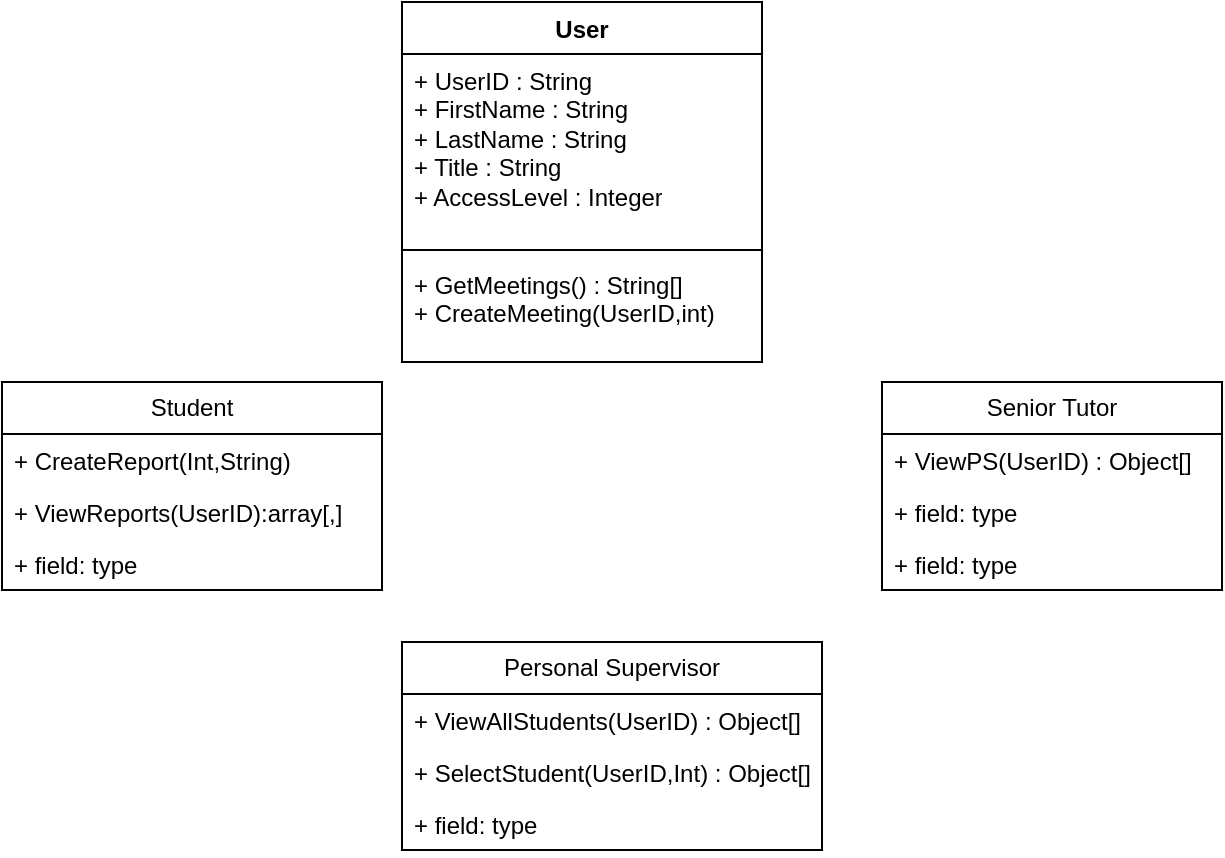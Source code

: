 <mxfile version="22.0.8" type="github">
  <diagram name="Page-1" id="XEcUa3mYLequeUP0_nvA">
    <mxGraphModel dx="1249" dy="573" grid="1" gridSize="10" guides="1" tooltips="1" connect="1" arrows="1" fold="1" page="1" pageScale="1" pageWidth="850" pageHeight="1100" math="0" shadow="0">
      <root>
        <mxCell id="0" />
        <mxCell id="1" parent="0" />
        <mxCell id="K-8bDx0MAvKvzZ05YkxC-1" value="User" style="swimlane;fontStyle=1;align=center;verticalAlign=top;childLayout=stackLayout;horizontal=1;startSize=26;horizontalStack=0;resizeParent=1;resizeParentMax=0;resizeLast=0;collapsible=1;marginBottom=0;whiteSpace=wrap;html=1;" vertex="1" parent="1">
          <mxGeometry x="300" y="20" width="180" height="180" as="geometry" />
        </mxCell>
        <mxCell id="K-8bDx0MAvKvzZ05YkxC-2" value="+ UserID : String&lt;br&gt;+ FirstName : String&lt;br&gt;+ LastName : String&lt;br&gt;+ Title : String&lt;br&gt;+ AccessLevel : Integer" style="text;strokeColor=none;fillColor=none;align=left;verticalAlign=top;spacingLeft=4;spacingRight=4;overflow=hidden;rotatable=0;points=[[0,0.5],[1,0.5]];portConstraint=eastwest;whiteSpace=wrap;html=1;" vertex="1" parent="K-8bDx0MAvKvzZ05YkxC-1">
          <mxGeometry y="26" width="180" height="94" as="geometry" />
        </mxCell>
        <mxCell id="K-8bDx0MAvKvzZ05YkxC-3" value="" style="line;strokeWidth=1;fillColor=none;align=left;verticalAlign=middle;spacingTop=-1;spacingLeft=3;spacingRight=3;rotatable=0;labelPosition=right;points=[];portConstraint=eastwest;strokeColor=inherit;" vertex="1" parent="K-8bDx0MAvKvzZ05YkxC-1">
          <mxGeometry y="120" width="180" height="8" as="geometry" />
        </mxCell>
        <mxCell id="K-8bDx0MAvKvzZ05YkxC-4" value="+ GetMeetings() : String[]&lt;br&gt;+ CreateMeeting(UserID,int)" style="text;strokeColor=none;fillColor=none;align=left;verticalAlign=top;spacingLeft=4;spacingRight=4;overflow=hidden;rotatable=0;points=[[0,0.5],[1,0.5]];portConstraint=eastwest;whiteSpace=wrap;html=1;" vertex="1" parent="K-8bDx0MAvKvzZ05YkxC-1">
          <mxGeometry y="128" width="180" height="52" as="geometry" />
        </mxCell>
        <mxCell id="K-8bDx0MAvKvzZ05YkxC-5" value="Student" style="swimlane;fontStyle=0;childLayout=stackLayout;horizontal=1;startSize=26;fillColor=none;horizontalStack=0;resizeParent=1;resizeParentMax=0;resizeLast=0;collapsible=1;marginBottom=0;whiteSpace=wrap;html=1;" vertex="1" parent="1">
          <mxGeometry x="100" y="210" width="190" height="104" as="geometry" />
        </mxCell>
        <mxCell id="K-8bDx0MAvKvzZ05YkxC-6" value="+ CreateReport(Int,String)" style="text;strokeColor=none;fillColor=none;align=left;verticalAlign=top;spacingLeft=4;spacingRight=4;overflow=hidden;rotatable=0;points=[[0,0.5],[1,0.5]];portConstraint=eastwest;whiteSpace=wrap;html=1;" vertex="1" parent="K-8bDx0MAvKvzZ05YkxC-5">
          <mxGeometry y="26" width="190" height="26" as="geometry" />
        </mxCell>
        <mxCell id="K-8bDx0MAvKvzZ05YkxC-7" value="+ ViewReports(UserID):array[,]" style="text;strokeColor=none;fillColor=none;align=left;verticalAlign=top;spacingLeft=4;spacingRight=4;overflow=hidden;rotatable=0;points=[[0,0.5],[1,0.5]];portConstraint=eastwest;whiteSpace=wrap;html=1;" vertex="1" parent="K-8bDx0MAvKvzZ05YkxC-5">
          <mxGeometry y="52" width="190" height="26" as="geometry" />
        </mxCell>
        <mxCell id="K-8bDx0MAvKvzZ05YkxC-8" value="+ field: type" style="text;strokeColor=none;fillColor=none;align=left;verticalAlign=top;spacingLeft=4;spacingRight=4;overflow=hidden;rotatable=0;points=[[0,0.5],[1,0.5]];portConstraint=eastwest;whiteSpace=wrap;html=1;" vertex="1" parent="K-8bDx0MAvKvzZ05YkxC-5">
          <mxGeometry y="78" width="190" height="26" as="geometry" />
        </mxCell>
        <mxCell id="K-8bDx0MAvKvzZ05YkxC-9" value="Personal Supervisor" style="swimlane;fontStyle=0;childLayout=stackLayout;horizontal=1;startSize=26;fillColor=none;horizontalStack=0;resizeParent=1;resizeParentMax=0;resizeLast=0;collapsible=1;marginBottom=0;whiteSpace=wrap;html=1;" vertex="1" parent="1">
          <mxGeometry x="300" y="340" width="210" height="104" as="geometry" />
        </mxCell>
        <mxCell id="K-8bDx0MAvKvzZ05YkxC-10" value="+ ViewAllStudents(UserID) : Object[]" style="text;strokeColor=none;fillColor=none;align=left;verticalAlign=top;spacingLeft=4;spacingRight=4;overflow=hidden;rotatable=0;points=[[0,0.5],[1,0.5]];portConstraint=eastwest;whiteSpace=wrap;html=1;" vertex="1" parent="K-8bDx0MAvKvzZ05YkxC-9">
          <mxGeometry y="26" width="210" height="26" as="geometry" />
        </mxCell>
        <mxCell id="K-8bDx0MAvKvzZ05YkxC-11" value="+ SelectStudent(UserID,Int) : Object[]" style="text;strokeColor=none;fillColor=none;align=left;verticalAlign=top;spacingLeft=4;spacingRight=4;overflow=hidden;rotatable=0;points=[[0,0.5],[1,0.5]];portConstraint=eastwest;whiteSpace=wrap;html=1;" vertex="1" parent="K-8bDx0MAvKvzZ05YkxC-9">
          <mxGeometry y="52" width="210" height="26" as="geometry" />
        </mxCell>
        <mxCell id="K-8bDx0MAvKvzZ05YkxC-12" value="+ field: type" style="text;strokeColor=none;fillColor=none;align=left;verticalAlign=top;spacingLeft=4;spacingRight=4;overflow=hidden;rotatable=0;points=[[0,0.5],[1,0.5]];portConstraint=eastwest;whiteSpace=wrap;html=1;" vertex="1" parent="K-8bDx0MAvKvzZ05YkxC-9">
          <mxGeometry y="78" width="210" height="26" as="geometry" />
        </mxCell>
        <mxCell id="K-8bDx0MAvKvzZ05YkxC-17" value="Senior Tutor" style="swimlane;fontStyle=0;childLayout=stackLayout;horizontal=1;startSize=26;fillColor=none;horizontalStack=0;resizeParent=1;resizeParentMax=0;resizeLast=0;collapsible=1;marginBottom=0;whiteSpace=wrap;html=1;" vertex="1" parent="1">
          <mxGeometry x="540" y="210" width="170" height="104" as="geometry" />
        </mxCell>
        <mxCell id="K-8bDx0MAvKvzZ05YkxC-18" value="+ ViewPS(UserID) : Object[]" style="text;strokeColor=none;fillColor=none;align=left;verticalAlign=top;spacingLeft=4;spacingRight=4;overflow=hidden;rotatable=0;points=[[0,0.5],[1,0.5]];portConstraint=eastwest;whiteSpace=wrap;html=1;" vertex="1" parent="K-8bDx0MAvKvzZ05YkxC-17">
          <mxGeometry y="26" width="170" height="26" as="geometry" />
        </mxCell>
        <mxCell id="K-8bDx0MAvKvzZ05YkxC-19" value="+ field: type" style="text;strokeColor=none;fillColor=none;align=left;verticalAlign=top;spacingLeft=4;spacingRight=4;overflow=hidden;rotatable=0;points=[[0,0.5],[1,0.5]];portConstraint=eastwest;whiteSpace=wrap;html=1;" vertex="1" parent="K-8bDx0MAvKvzZ05YkxC-17">
          <mxGeometry y="52" width="170" height="26" as="geometry" />
        </mxCell>
        <mxCell id="K-8bDx0MAvKvzZ05YkxC-20" value="+ field: type" style="text;strokeColor=none;fillColor=none;align=left;verticalAlign=top;spacingLeft=4;spacingRight=4;overflow=hidden;rotatable=0;points=[[0,0.5],[1,0.5]];portConstraint=eastwest;whiteSpace=wrap;html=1;" vertex="1" parent="K-8bDx0MAvKvzZ05YkxC-17">
          <mxGeometry y="78" width="170" height="26" as="geometry" />
        </mxCell>
      </root>
    </mxGraphModel>
  </diagram>
</mxfile>
